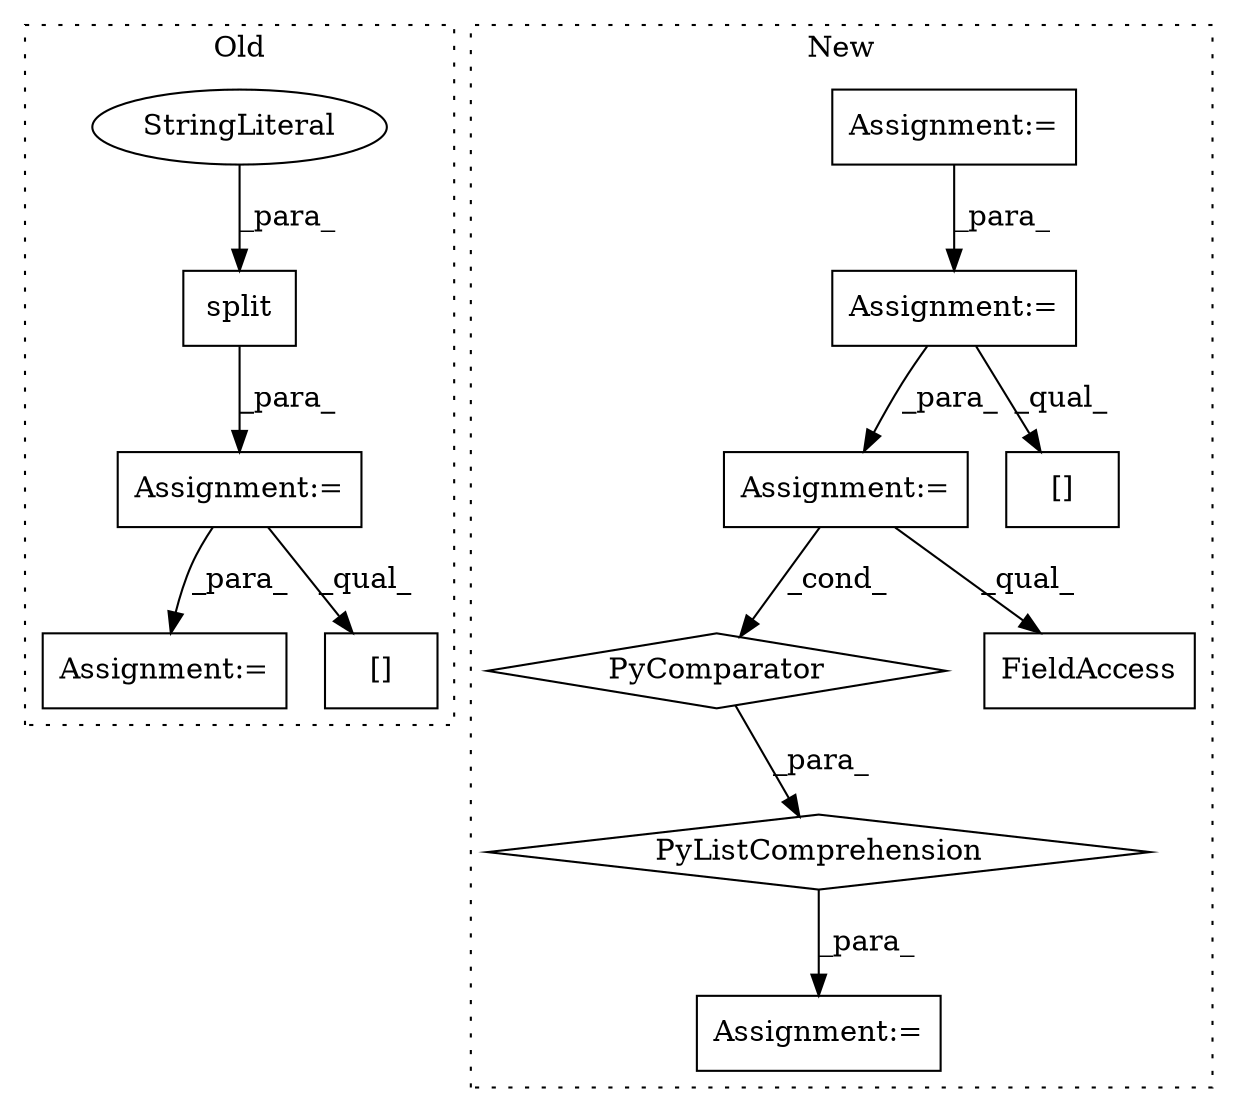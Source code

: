 digraph G {
subgraph cluster0 {
1 [label="split" a="32" s="3754,3763" l="6,1" shape="box"];
5 [label="Assignment:=" a="7" s="3720" l="1" shape="box"];
6 [label="StringLiteral" a="45" s="3760" l="3" shape="ellipse"];
9 [label="Assignment:=" a="7" s="3838" l="1" shape="box"];
10 [label="[]" a="2" s="3910,3943" l="10,1" shape="box"];
label = "Old";
style="dotted";
}
subgraph cluster1 {
2 [label="PyListComprehension" a="109" s="4436" l="107" shape="diamond"];
3 [label="PyComparator" a="113" s="4510" l="25" shape="diamond"];
4 [label="Assignment:=" a="7" s="4234" l="17" shape="box"];
7 [label="Assignment:=" a="7" s="4420" l="1" shape="box"];
8 [label="Assignment:=" a="7" s="4510" l="25" shape="box"];
11 [label="FieldAccess" a="22" s="4436" l="6" shape="box"];
12 [label="[]" a="2" s="4753,4777" l="7,1" shape="box"];
13 [label="Assignment:=" a="7" s="4153" l="12" shape="box"];
label = "New";
style="dotted";
}
1 -> 5 [label="_para_"];
2 -> 7 [label="_para_"];
3 -> 2 [label="_para_"];
4 -> 13 [label="_para_"];
5 -> 9 [label="_para_"];
5 -> 10 [label="_qual_"];
6 -> 1 [label="_para_"];
8 -> 3 [label="_cond_"];
8 -> 11 [label="_qual_"];
13 -> 8 [label="_para_"];
13 -> 12 [label="_qual_"];
}